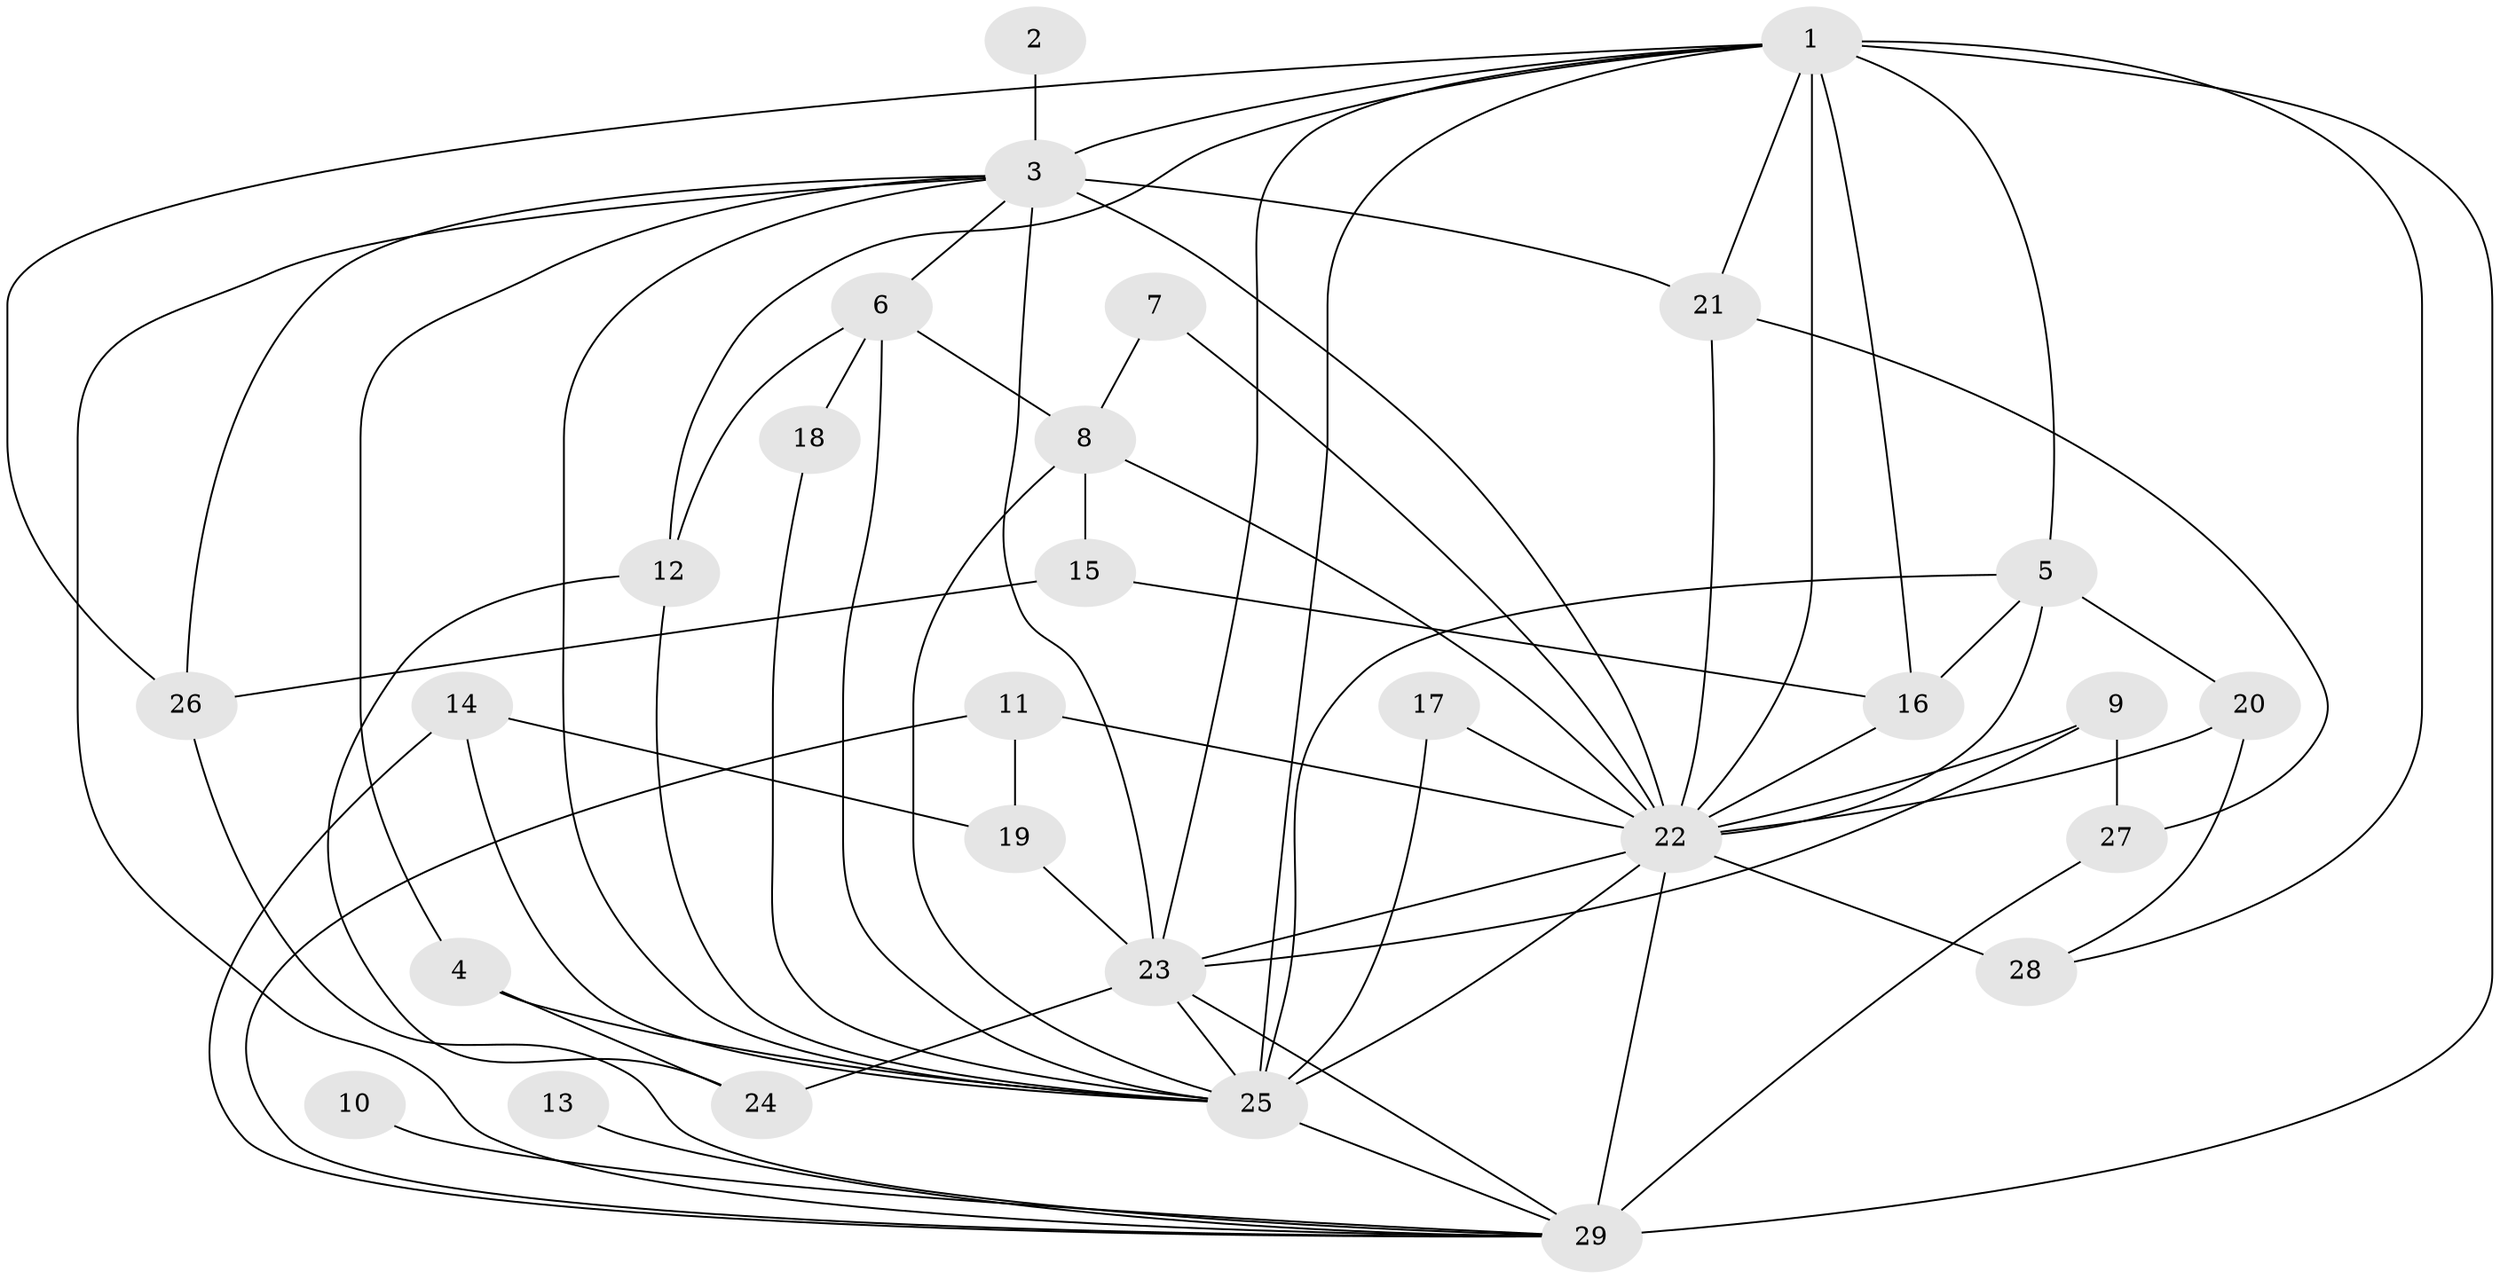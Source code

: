 // original degree distribution, {13: 0.06896551724137931, 19: 0.017241379310344827, 20: 0.034482758620689655, 17: 0.017241379310344827, 11: 0.017241379310344827, 14: 0.017241379310344827, 3: 0.25862068965517243, 5: 0.06896551724137931, 2: 0.4482758620689655, 4: 0.05172413793103448}
// Generated by graph-tools (version 1.1) at 2025/01/03/09/25 03:01:25]
// undirected, 29 vertices, 69 edges
graph export_dot {
graph [start="1"]
  node [color=gray90,style=filled];
  1;
  2;
  3;
  4;
  5;
  6;
  7;
  8;
  9;
  10;
  11;
  12;
  13;
  14;
  15;
  16;
  17;
  18;
  19;
  20;
  21;
  22;
  23;
  24;
  25;
  26;
  27;
  28;
  29;
  1 -- 3 [weight=3.0];
  1 -- 5 [weight=1.0];
  1 -- 12 [weight=1.0];
  1 -- 16 [weight=1.0];
  1 -- 21 [weight=1.0];
  1 -- 22 [weight=10.0];
  1 -- 23 [weight=5.0];
  1 -- 25 [weight=3.0];
  1 -- 26 [weight=1.0];
  1 -- 28 [weight=1.0];
  1 -- 29 [weight=4.0];
  2 -- 3 [weight=1.0];
  3 -- 4 [weight=1.0];
  3 -- 6 [weight=1.0];
  3 -- 21 [weight=1.0];
  3 -- 22 [weight=5.0];
  3 -- 23 [weight=1.0];
  3 -- 25 [weight=1.0];
  3 -- 26 [weight=1.0];
  3 -- 29 [weight=1.0];
  4 -- 24 [weight=1.0];
  4 -- 25 [weight=1.0];
  5 -- 16 [weight=1.0];
  5 -- 20 [weight=1.0];
  5 -- 22 [weight=1.0];
  5 -- 25 [weight=1.0];
  6 -- 8 [weight=1.0];
  6 -- 12 [weight=1.0];
  6 -- 18 [weight=1.0];
  6 -- 25 [weight=1.0];
  7 -- 8 [weight=1.0];
  7 -- 22 [weight=2.0];
  8 -- 15 [weight=1.0];
  8 -- 22 [weight=1.0];
  8 -- 25 [weight=1.0];
  9 -- 22 [weight=3.0];
  9 -- 23 [weight=1.0];
  9 -- 27 [weight=1.0];
  10 -- 29 [weight=1.0];
  11 -- 19 [weight=1.0];
  11 -- 22 [weight=1.0];
  11 -- 29 [weight=1.0];
  12 -- 24 [weight=1.0];
  12 -- 25 [weight=1.0];
  13 -- 29 [weight=1.0];
  14 -- 19 [weight=1.0];
  14 -- 25 [weight=1.0];
  14 -- 29 [weight=1.0];
  15 -- 16 [weight=1.0];
  15 -- 26 [weight=1.0];
  16 -- 22 [weight=1.0];
  17 -- 22 [weight=2.0];
  17 -- 25 [weight=1.0];
  18 -- 25 [weight=1.0];
  19 -- 23 [weight=1.0];
  20 -- 22 [weight=1.0];
  20 -- 28 [weight=1.0];
  21 -- 22 [weight=1.0];
  21 -- 27 [weight=1.0];
  22 -- 23 [weight=3.0];
  22 -- 25 [weight=3.0];
  22 -- 28 [weight=2.0];
  22 -- 29 [weight=4.0];
  23 -- 24 [weight=1.0];
  23 -- 25 [weight=1.0];
  23 -- 29 [weight=1.0];
  25 -- 29 [weight=2.0];
  26 -- 29 [weight=1.0];
  27 -- 29 [weight=1.0];
}
